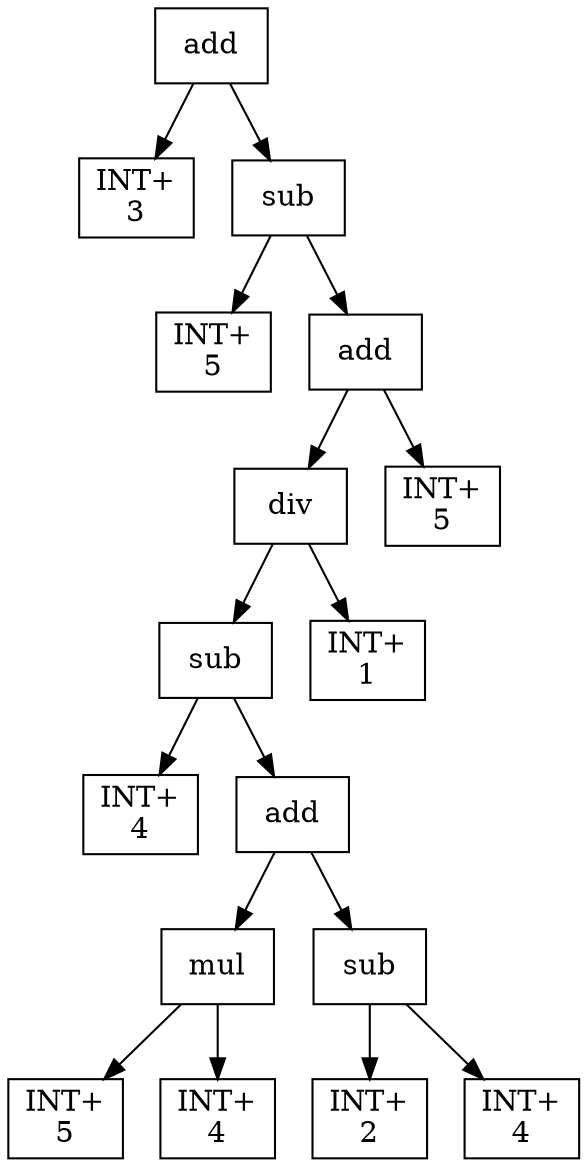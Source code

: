 digraph expr {
  node [shape=box];
  n1 [label="add"];
  n2 [label="INT+\n3"];
  n3 [label="sub"];
  n4 [label="INT+\n5"];
  n5 [label="add"];
  n6 [label="div"];
  n7 [label="sub"];
  n8 [label="INT+\n4"];
  n9 [label="add"];
  n10 [label="mul"];
  n11 [label="INT+\n5"];
  n12 [label="INT+\n4"];
  n10 -> n11;
  n10 -> n12;
  n13 [label="sub"];
  n14 [label="INT+\n2"];
  n15 [label="INT+\n4"];
  n13 -> n14;
  n13 -> n15;
  n9 -> n10;
  n9 -> n13;
  n7 -> n8;
  n7 -> n9;
  n16 [label="INT+\n1"];
  n6 -> n7;
  n6 -> n16;
  n17 [label="INT+\n5"];
  n5 -> n6;
  n5 -> n17;
  n3 -> n4;
  n3 -> n5;
  n1 -> n2;
  n1 -> n3;
}